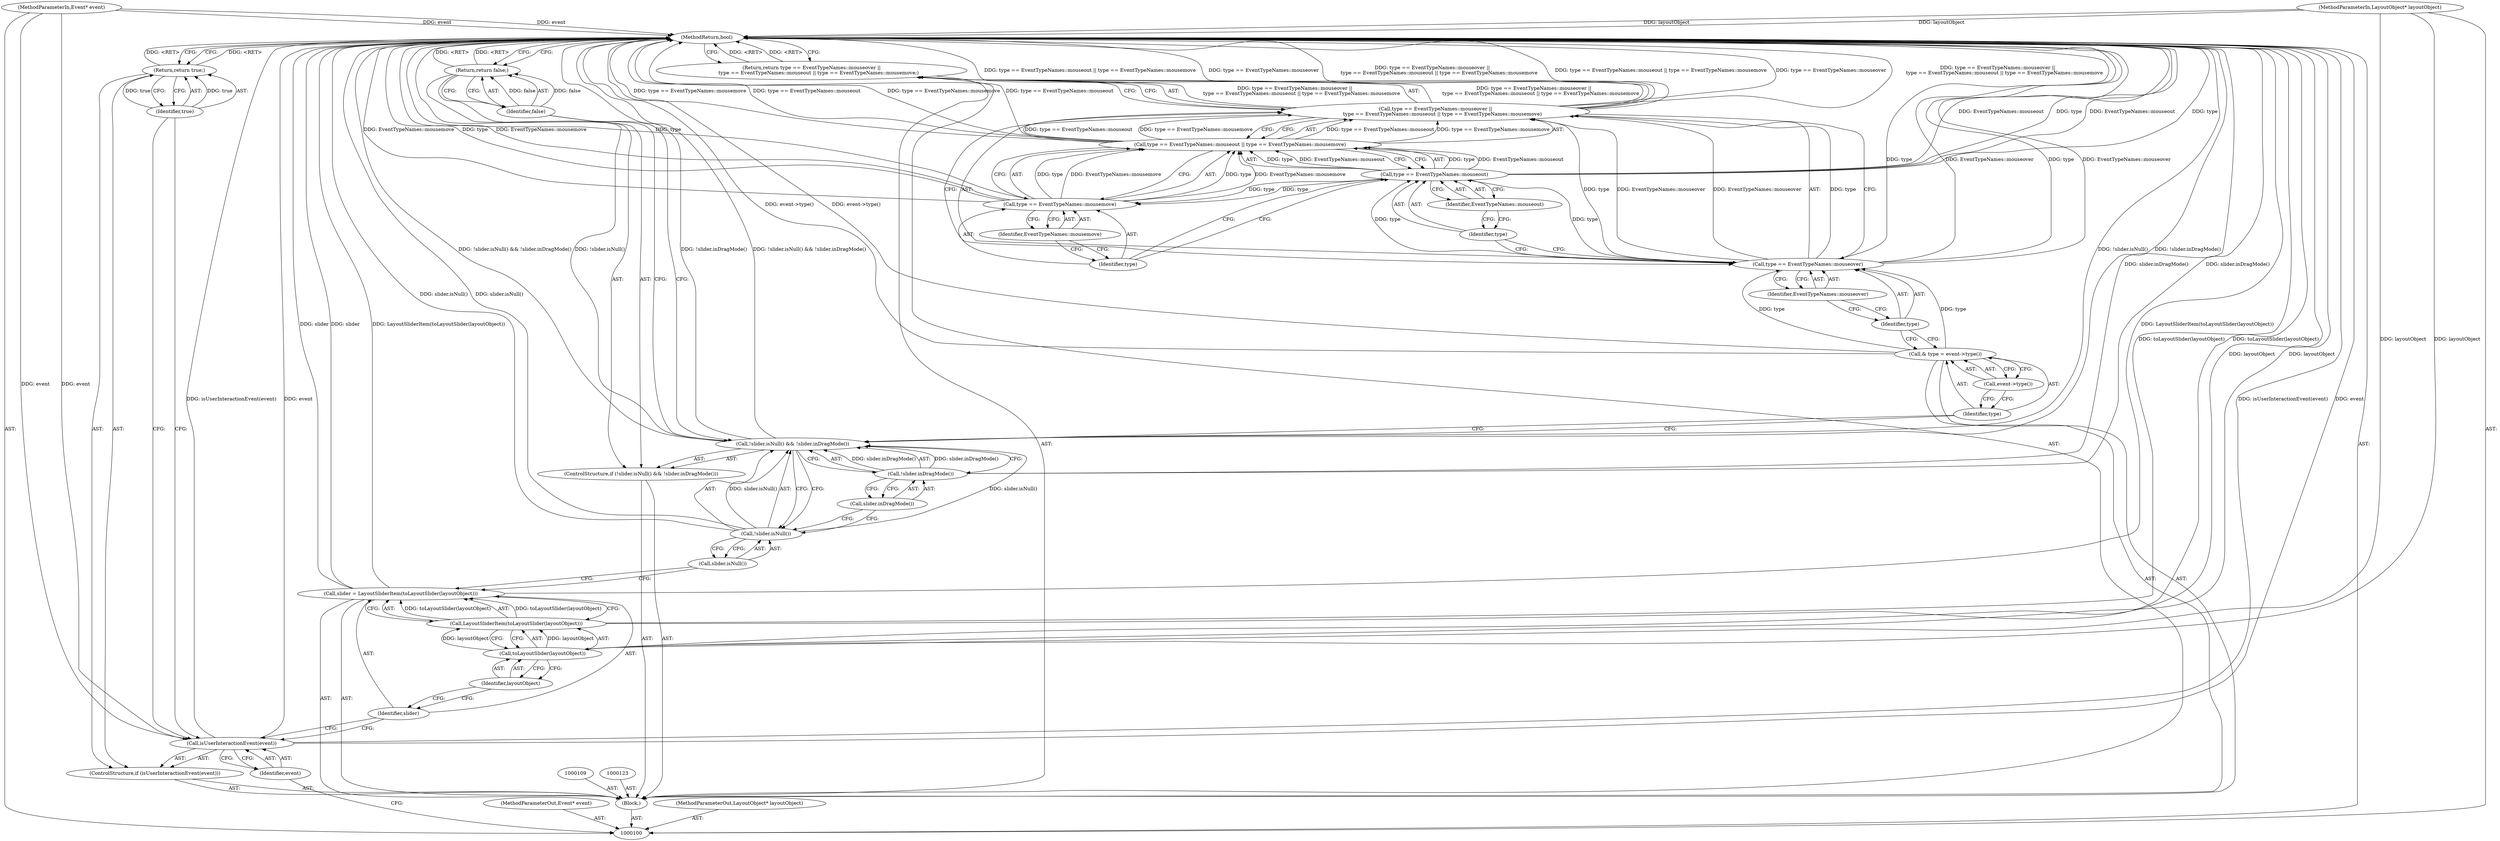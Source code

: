 digraph "1_Chrome_74fce5949bdf05a92c2bc0bd98e6e3e977c55376_1" {
"1000139" [label="(MethodReturn,bool)"];
"1000101" [label="(MethodParameterIn,Event* event)"];
"1000193" [label="(MethodParameterOut,Event* event)"];
"1000102" [label="(MethodParameterIn,LayoutObject* layoutObject)"];
"1000194" [label="(MethodParameterOut,LayoutObject* layoutObject)"];
"1000103" [label="(Block,)"];
"1000128" [label="(Call,type == EventTypeNames::mouseover ||\n         type == EventTypeNames::mouseout || type == EventTypeNames::mousemove)"];
"1000129" [label="(Call,type == EventTypeNames::mouseover)"];
"1000130" [label="(Identifier,type)"];
"1000131" [label="(Identifier,EventTypeNames::mouseover)"];
"1000127" [label="(Return,return type == EventTypeNames::mouseover ||\n         type == EventTypeNames::mouseout || type == EventTypeNames::mousemove;)"];
"1000135" [label="(Identifier,EventTypeNames::mouseout)"];
"1000136" [label="(Call,type == EventTypeNames::mousemove)"];
"1000137" [label="(Identifier,type)"];
"1000138" [label="(Identifier,EventTypeNames::mousemove)"];
"1000132" [label="(Call,type == EventTypeNames::mouseout || type == EventTypeNames::mousemove)"];
"1000133" [label="(Call,type == EventTypeNames::mouseout)"];
"1000134" [label="(Identifier,type)"];
"1000104" [label="(ControlStructure,if (isUserInteractionEvent(event)))"];
"1000106" [label="(Identifier,event)"];
"1000105" [label="(Call,isUserInteractionEvent(event))"];
"1000108" [label="(Identifier,true)"];
"1000107" [label="(Return,return true;)"];
"1000110" [label="(Call,slider = LayoutSliderItem(toLayoutSlider(layoutObject)))"];
"1000111" [label="(Identifier,slider)"];
"1000112" [label="(Call,LayoutSliderItem(toLayoutSlider(layoutObject)))"];
"1000113" [label="(Call,toLayoutSlider(layoutObject))"];
"1000114" [label="(Identifier,layoutObject)"];
"1000115" [label="(ControlStructure,if (!slider.isNull() && !slider.inDragMode()))"];
"1000119" [label="(Call,!slider.inDragMode())"];
"1000120" [label="(Call,slider.inDragMode())"];
"1000116" [label="(Call,!slider.isNull() && !slider.inDragMode())"];
"1000117" [label="(Call,!slider.isNull())"];
"1000118" [label="(Call,slider.isNull())"];
"1000122" [label="(Identifier,false)"];
"1000121" [label="(Return,return false;)"];
"1000124" [label="(Call,& type = event->type())"];
"1000125" [label="(Identifier,type)"];
"1000126" [label="(Call,event->type())"];
"1000139" -> "1000100"  [label="AST: "];
"1000139" -> "1000107"  [label="CFG: "];
"1000139" -> "1000121"  [label="CFG: "];
"1000139" -> "1000127"  [label="CFG: "];
"1000116" -> "1000139"  [label="DDG: !slider.isNull()"];
"1000116" -> "1000139"  [label="DDG: !slider.inDragMode()"];
"1000116" -> "1000139"  [label="DDG: !slider.isNull() && !slider.inDragMode()"];
"1000105" -> "1000139"  [label="DDG: isUserInteractionEvent(event)"];
"1000105" -> "1000139"  [label="DDG: event"];
"1000113" -> "1000139"  [label="DDG: layoutObject"];
"1000128" -> "1000139"  [label="DDG: type == EventTypeNames::mouseout || type == EventTypeNames::mousemove"];
"1000128" -> "1000139"  [label="DDG: type == EventTypeNames::mouseover"];
"1000128" -> "1000139"  [label="DDG: type == EventTypeNames::mouseover ||\n         type == EventTypeNames::mouseout || type == EventTypeNames::mousemove"];
"1000117" -> "1000139"  [label="DDG: slider.isNull()"];
"1000132" -> "1000139"  [label="DDG: type == EventTypeNames::mousemove"];
"1000132" -> "1000139"  [label="DDG: type == EventTypeNames::mouseout"];
"1000129" -> "1000139"  [label="DDG: type"];
"1000129" -> "1000139"  [label="DDG: EventTypeNames::mouseover"];
"1000124" -> "1000139"  [label="DDG: event->type()"];
"1000133" -> "1000139"  [label="DDG: type"];
"1000133" -> "1000139"  [label="DDG: EventTypeNames::mouseout"];
"1000102" -> "1000139"  [label="DDG: layoutObject"];
"1000110" -> "1000139"  [label="DDG: LayoutSliderItem(toLayoutSlider(layoutObject))"];
"1000110" -> "1000139"  [label="DDG: slider"];
"1000112" -> "1000139"  [label="DDG: toLayoutSlider(layoutObject)"];
"1000101" -> "1000139"  [label="DDG: event"];
"1000119" -> "1000139"  [label="DDG: slider.inDragMode()"];
"1000136" -> "1000139"  [label="DDG: EventTypeNames::mousemove"];
"1000136" -> "1000139"  [label="DDG: type"];
"1000127" -> "1000139"  [label="DDG: <RET>"];
"1000121" -> "1000139"  [label="DDG: <RET>"];
"1000107" -> "1000139"  [label="DDG: <RET>"];
"1000101" -> "1000100"  [label="AST: "];
"1000101" -> "1000139"  [label="DDG: event"];
"1000101" -> "1000105"  [label="DDG: event"];
"1000193" -> "1000100"  [label="AST: "];
"1000102" -> "1000100"  [label="AST: "];
"1000102" -> "1000139"  [label="DDG: layoutObject"];
"1000102" -> "1000113"  [label="DDG: layoutObject"];
"1000194" -> "1000100"  [label="AST: "];
"1000103" -> "1000100"  [label="AST: "];
"1000104" -> "1000103"  [label="AST: "];
"1000109" -> "1000103"  [label="AST: "];
"1000110" -> "1000103"  [label="AST: "];
"1000115" -> "1000103"  [label="AST: "];
"1000123" -> "1000103"  [label="AST: "];
"1000124" -> "1000103"  [label="AST: "];
"1000127" -> "1000103"  [label="AST: "];
"1000128" -> "1000127"  [label="AST: "];
"1000128" -> "1000129"  [label="CFG: "];
"1000128" -> "1000132"  [label="CFG: "];
"1000129" -> "1000128"  [label="AST: "];
"1000132" -> "1000128"  [label="AST: "];
"1000127" -> "1000128"  [label="CFG: "];
"1000128" -> "1000139"  [label="DDG: type == EventTypeNames::mouseout || type == EventTypeNames::mousemove"];
"1000128" -> "1000139"  [label="DDG: type == EventTypeNames::mouseover"];
"1000128" -> "1000139"  [label="DDG: type == EventTypeNames::mouseover ||\n         type == EventTypeNames::mouseout || type == EventTypeNames::mousemove"];
"1000128" -> "1000127"  [label="DDG: type == EventTypeNames::mouseover ||\n         type == EventTypeNames::mouseout || type == EventTypeNames::mousemove"];
"1000129" -> "1000128"  [label="DDG: type"];
"1000129" -> "1000128"  [label="DDG: EventTypeNames::mouseover"];
"1000132" -> "1000128"  [label="DDG: type == EventTypeNames::mouseout"];
"1000132" -> "1000128"  [label="DDG: type == EventTypeNames::mousemove"];
"1000129" -> "1000128"  [label="AST: "];
"1000129" -> "1000131"  [label="CFG: "];
"1000130" -> "1000129"  [label="AST: "];
"1000131" -> "1000129"  [label="AST: "];
"1000134" -> "1000129"  [label="CFG: "];
"1000128" -> "1000129"  [label="CFG: "];
"1000129" -> "1000139"  [label="DDG: type"];
"1000129" -> "1000139"  [label="DDG: EventTypeNames::mouseover"];
"1000129" -> "1000128"  [label="DDG: type"];
"1000129" -> "1000128"  [label="DDG: EventTypeNames::mouseover"];
"1000124" -> "1000129"  [label="DDG: type"];
"1000129" -> "1000133"  [label="DDG: type"];
"1000130" -> "1000129"  [label="AST: "];
"1000130" -> "1000124"  [label="CFG: "];
"1000131" -> "1000130"  [label="CFG: "];
"1000131" -> "1000129"  [label="AST: "];
"1000131" -> "1000130"  [label="CFG: "];
"1000129" -> "1000131"  [label="CFG: "];
"1000127" -> "1000103"  [label="AST: "];
"1000127" -> "1000128"  [label="CFG: "];
"1000128" -> "1000127"  [label="AST: "];
"1000139" -> "1000127"  [label="CFG: "];
"1000127" -> "1000139"  [label="DDG: <RET>"];
"1000128" -> "1000127"  [label="DDG: type == EventTypeNames::mouseover ||\n         type == EventTypeNames::mouseout || type == EventTypeNames::mousemove"];
"1000135" -> "1000133"  [label="AST: "];
"1000135" -> "1000134"  [label="CFG: "];
"1000133" -> "1000135"  [label="CFG: "];
"1000136" -> "1000132"  [label="AST: "];
"1000136" -> "1000138"  [label="CFG: "];
"1000137" -> "1000136"  [label="AST: "];
"1000138" -> "1000136"  [label="AST: "];
"1000132" -> "1000136"  [label="CFG: "];
"1000136" -> "1000139"  [label="DDG: EventTypeNames::mousemove"];
"1000136" -> "1000139"  [label="DDG: type"];
"1000136" -> "1000132"  [label="DDG: type"];
"1000136" -> "1000132"  [label="DDG: EventTypeNames::mousemove"];
"1000133" -> "1000136"  [label="DDG: type"];
"1000137" -> "1000136"  [label="AST: "];
"1000137" -> "1000133"  [label="CFG: "];
"1000138" -> "1000137"  [label="CFG: "];
"1000138" -> "1000136"  [label="AST: "];
"1000138" -> "1000137"  [label="CFG: "];
"1000136" -> "1000138"  [label="CFG: "];
"1000132" -> "1000128"  [label="AST: "];
"1000132" -> "1000133"  [label="CFG: "];
"1000132" -> "1000136"  [label="CFG: "];
"1000133" -> "1000132"  [label="AST: "];
"1000136" -> "1000132"  [label="AST: "];
"1000128" -> "1000132"  [label="CFG: "];
"1000132" -> "1000139"  [label="DDG: type == EventTypeNames::mousemove"];
"1000132" -> "1000139"  [label="DDG: type == EventTypeNames::mouseout"];
"1000132" -> "1000128"  [label="DDG: type == EventTypeNames::mouseout"];
"1000132" -> "1000128"  [label="DDG: type == EventTypeNames::mousemove"];
"1000133" -> "1000132"  [label="DDG: type"];
"1000133" -> "1000132"  [label="DDG: EventTypeNames::mouseout"];
"1000136" -> "1000132"  [label="DDG: type"];
"1000136" -> "1000132"  [label="DDG: EventTypeNames::mousemove"];
"1000133" -> "1000132"  [label="AST: "];
"1000133" -> "1000135"  [label="CFG: "];
"1000134" -> "1000133"  [label="AST: "];
"1000135" -> "1000133"  [label="AST: "];
"1000137" -> "1000133"  [label="CFG: "];
"1000132" -> "1000133"  [label="CFG: "];
"1000133" -> "1000139"  [label="DDG: type"];
"1000133" -> "1000139"  [label="DDG: EventTypeNames::mouseout"];
"1000133" -> "1000132"  [label="DDG: type"];
"1000133" -> "1000132"  [label="DDG: EventTypeNames::mouseout"];
"1000129" -> "1000133"  [label="DDG: type"];
"1000133" -> "1000136"  [label="DDG: type"];
"1000134" -> "1000133"  [label="AST: "];
"1000134" -> "1000129"  [label="CFG: "];
"1000135" -> "1000134"  [label="CFG: "];
"1000104" -> "1000103"  [label="AST: "];
"1000105" -> "1000104"  [label="AST: "];
"1000107" -> "1000104"  [label="AST: "];
"1000106" -> "1000105"  [label="AST: "];
"1000106" -> "1000100"  [label="CFG: "];
"1000105" -> "1000106"  [label="CFG: "];
"1000105" -> "1000104"  [label="AST: "];
"1000105" -> "1000106"  [label="CFG: "];
"1000106" -> "1000105"  [label="AST: "];
"1000108" -> "1000105"  [label="CFG: "];
"1000111" -> "1000105"  [label="CFG: "];
"1000105" -> "1000139"  [label="DDG: isUserInteractionEvent(event)"];
"1000105" -> "1000139"  [label="DDG: event"];
"1000101" -> "1000105"  [label="DDG: event"];
"1000108" -> "1000107"  [label="AST: "];
"1000108" -> "1000105"  [label="CFG: "];
"1000107" -> "1000108"  [label="CFG: "];
"1000108" -> "1000107"  [label="DDG: true"];
"1000107" -> "1000104"  [label="AST: "];
"1000107" -> "1000108"  [label="CFG: "];
"1000108" -> "1000107"  [label="AST: "];
"1000139" -> "1000107"  [label="CFG: "];
"1000107" -> "1000139"  [label="DDG: <RET>"];
"1000108" -> "1000107"  [label="DDG: true"];
"1000110" -> "1000103"  [label="AST: "];
"1000110" -> "1000112"  [label="CFG: "];
"1000111" -> "1000110"  [label="AST: "];
"1000112" -> "1000110"  [label="AST: "];
"1000118" -> "1000110"  [label="CFG: "];
"1000110" -> "1000139"  [label="DDG: LayoutSliderItem(toLayoutSlider(layoutObject))"];
"1000110" -> "1000139"  [label="DDG: slider"];
"1000112" -> "1000110"  [label="DDG: toLayoutSlider(layoutObject)"];
"1000111" -> "1000110"  [label="AST: "];
"1000111" -> "1000105"  [label="CFG: "];
"1000114" -> "1000111"  [label="CFG: "];
"1000112" -> "1000110"  [label="AST: "];
"1000112" -> "1000113"  [label="CFG: "];
"1000113" -> "1000112"  [label="AST: "];
"1000110" -> "1000112"  [label="CFG: "];
"1000112" -> "1000139"  [label="DDG: toLayoutSlider(layoutObject)"];
"1000112" -> "1000110"  [label="DDG: toLayoutSlider(layoutObject)"];
"1000113" -> "1000112"  [label="DDG: layoutObject"];
"1000113" -> "1000112"  [label="AST: "];
"1000113" -> "1000114"  [label="CFG: "];
"1000114" -> "1000113"  [label="AST: "];
"1000112" -> "1000113"  [label="CFG: "];
"1000113" -> "1000139"  [label="DDG: layoutObject"];
"1000113" -> "1000112"  [label="DDG: layoutObject"];
"1000102" -> "1000113"  [label="DDG: layoutObject"];
"1000114" -> "1000113"  [label="AST: "];
"1000114" -> "1000111"  [label="CFG: "];
"1000113" -> "1000114"  [label="CFG: "];
"1000115" -> "1000103"  [label="AST: "];
"1000116" -> "1000115"  [label="AST: "];
"1000121" -> "1000115"  [label="AST: "];
"1000119" -> "1000116"  [label="AST: "];
"1000119" -> "1000120"  [label="CFG: "];
"1000120" -> "1000119"  [label="AST: "];
"1000116" -> "1000119"  [label="CFG: "];
"1000119" -> "1000139"  [label="DDG: slider.inDragMode()"];
"1000119" -> "1000116"  [label="DDG: slider.inDragMode()"];
"1000120" -> "1000119"  [label="AST: "];
"1000120" -> "1000117"  [label="CFG: "];
"1000119" -> "1000120"  [label="CFG: "];
"1000116" -> "1000115"  [label="AST: "];
"1000116" -> "1000117"  [label="CFG: "];
"1000116" -> "1000119"  [label="CFG: "];
"1000117" -> "1000116"  [label="AST: "];
"1000119" -> "1000116"  [label="AST: "];
"1000122" -> "1000116"  [label="CFG: "];
"1000125" -> "1000116"  [label="CFG: "];
"1000116" -> "1000139"  [label="DDG: !slider.isNull()"];
"1000116" -> "1000139"  [label="DDG: !slider.inDragMode()"];
"1000116" -> "1000139"  [label="DDG: !slider.isNull() && !slider.inDragMode()"];
"1000117" -> "1000116"  [label="DDG: slider.isNull()"];
"1000119" -> "1000116"  [label="DDG: slider.inDragMode()"];
"1000117" -> "1000116"  [label="AST: "];
"1000117" -> "1000118"  [label="CFG: "];
"1000118" -> "1000117"  [label="AST: "];
"1000120" -> "1000117"  [label="CFG: "];
"1000116" -> "1000117"  [label="CFG: "];
"1000117" -> "1000139"  [label="DDG: slider.isNull()"];
"1000117" -> "1000116"  [label="DDG: slider.isNull()"];
"1000118" -> "1000117"  [label="AST: "];
"1000118" -> "1000110"  [label="CFG: "];
"1000117" -> "1000118"  [label="CFG: "];
"1000122" -> "1000121"  [label="AST: "];
"1000122" -> "1000116"  [label="CFG: "];
"1000121" -> "1000122"  [label="CFG: "];
"1000122" -> "1000121"  [label="DDG: false"];
"1000121" -> "1000115"  [label="AST: "];
"1000121" -> "1000122"  [label="CFG: "];
"1000122" -> "1000121"  [label="AST: "];
"1000139" -> "1000121"  [label="CFG: "];
"1000121" -> "1000139"  [label="DDG: <RET>"];
"1000122" -> "1000121"  [label="DDG: false"];
"1000124" -> "1000103"  [label="AST: "];
"1000124" -> "1000126"  [label="CFG: "];
"1000125" -> "1000124"  [label="AST: "];
"1000126" -> "1000124"  [label="AST: "];
"1000130" -> "1000124"  [label="CFG: "];
"1000124" -> "1000139"  [label="DDG: event->type()"];
"1000124" -> "1000129"  [label="DDG: type"];
"1000125" -> "1000124"  [label="AST: "];
"1000125" -> "1000116"  [label="CFG: "];
"1000126" -> "1000125"  [label="CFG: "];
"1000126" -> "1000124"  [label="AST: "];
"1000126" -> "1000125"  [label="CFG: "];
"1000124" -> "1000126"  [label="CFG: "];
}
